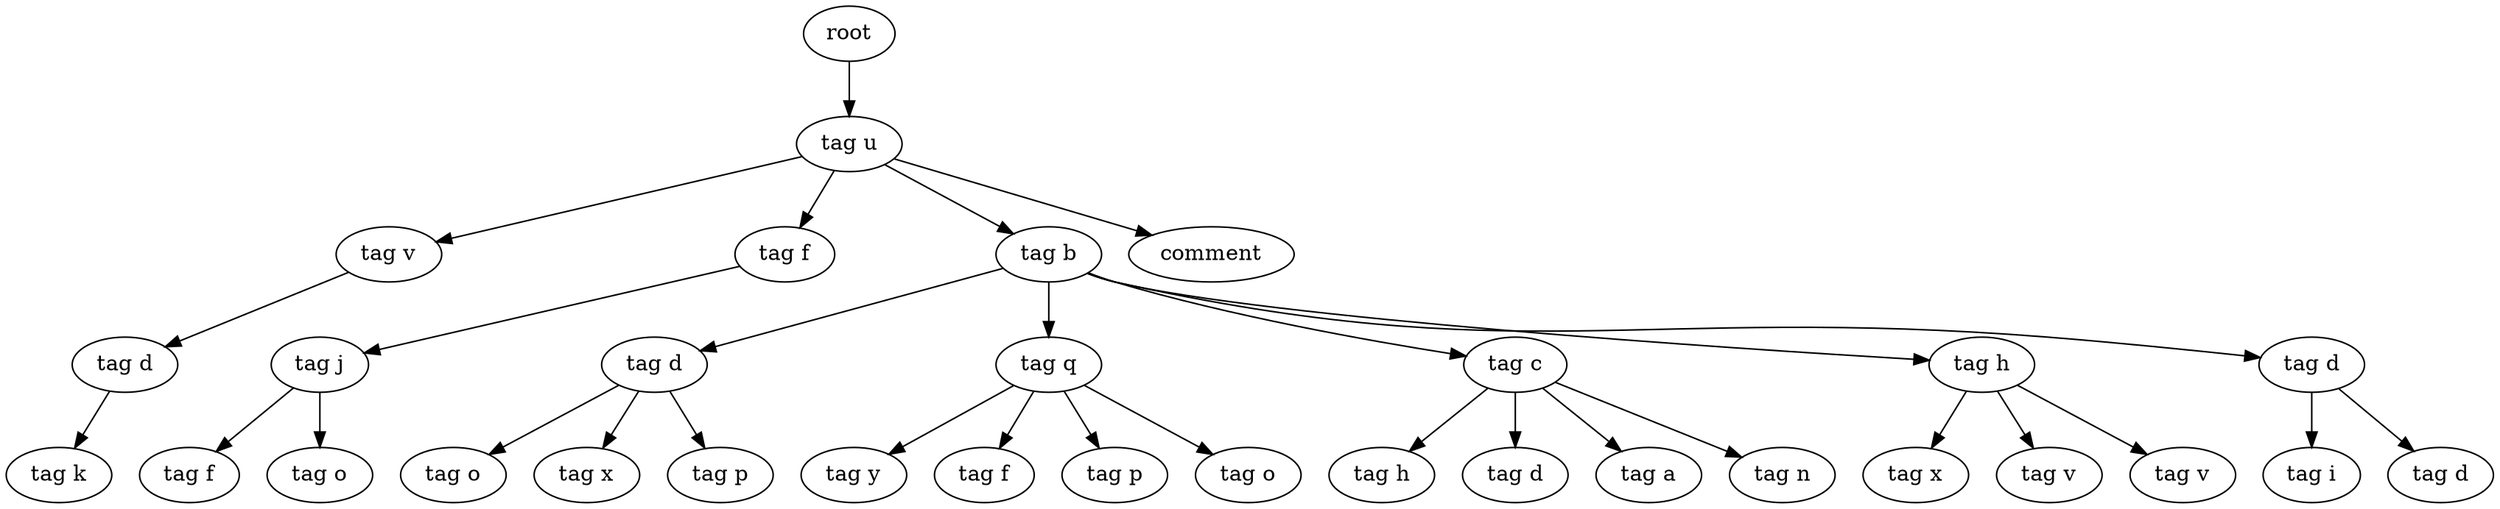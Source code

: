 digraph Tree{
0[label="root"];
0->00
00[label="tag u"];
00->000
000[label="tag v"];
000->0000
0000[label="tag d"];
0000->00000
00000[label="tag k"];
00->001
001[label="tag f"];
001->0010
0010[label="tag j"];
0010->00100
00100[label="tag f"];
0010->00101
00101[label="tag o"];
00->002
002[label="tag b"];
002->0020
0020[label="tag d"];
0020->00200
00200[label="tag o"];
0020->00201
00201[label="tag x"];
0020->00202
00202[label="tag p"];
002->0021
0021[label="tag q"];
0021->00210
00210[label="tag y"];
0021->00211
00211[label="tag f"];
0021->00212
00212[label="tag p"];
0021->00213
00213[label="tag o"];
002->0022
0022[label="tag c"];
0022->00220
00220[label="tag h"];
0022->00221
00221[label="tag d"];
0022->00222
00222[label="tag a"];
0022->00223
00223[label="tag n"];
002->0023
0023[label="tag h"];
0023->00230
00230[label="tag x"];
0023->00231
00231[label="tag v"];
0023->00232
00232[label="tag v"];
002->0024
0024[label="tag d"];
0024->00240
00240[label="tag i"];
0024->00241
00241[label="tag d"];
00->003
003[label="comment"];
}
